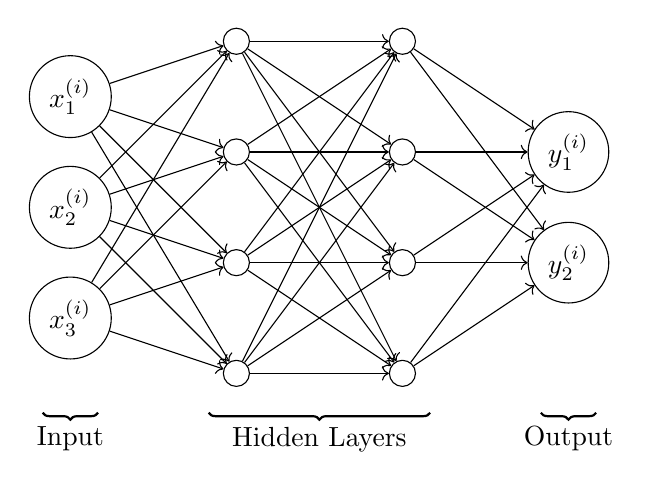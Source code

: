 \begin{tikzpicture}[x=1em,y=1em]
  % Input layer
  \foreach \i in {1,...,3}{
    \node[draw, circle] (N-1-\i) at (0, 10 + 4 - 4 * \i) {$x^{(i)}_{\i}$};
  }
  % Hidden layer 1
  \foreach \i in {1,...,4}{
    \node[draw, circle] (N-2-\i) at (6, 12 + 4 - 4 * \i) {};
    \foreach \j in {1,...,3}{
      \draw [->] (N-1-\j) -- (N-2-\i);
    }
  }
  % Hidden layer 2
  \foreach \i in {1,...,4}{
    \node[draw, circle] (N-3-\i) at (12, 12 + 4 - 4 * \i) {};
    \foreach \j in {1,...,4}{
      \draw [->] (N-2-\j) -- (N-3-\i);
    }
  }
  % Output layer
  \foreach \i in {1,...,2}{
    \node[draw, circle] (N-4-\i) at (18, 8 + 4 - 4 * \i) {$y^{(i)}_{\i}$};
    \foreach \j in {1,...,4}{
      \draw [->] (N-3-\j) -- (N-4-\i);
    }
  }
\draw [thick, decoration={brace, mirror, raise=0.5cm}, decorate] (-1,0) -- (1,0) node[pos=0.5,anchor=north,yshift=-0.55cm] {Input};
\draw [thick, decoration={brace, mirror, raise=0.5cm}, decorate] (5,0) -- (13,0) node[pos=0.5,anchor=north,yshift=-0.55cm] {Hidden Layers};
\draw [thick, decoration={brace, mirror, raise=0.5cm}, decorate] (17,0) -- (19,0) node[pos=0.5,anchor=north,yshift=-0.55cm] {Output};
\end{tikzpicture}
